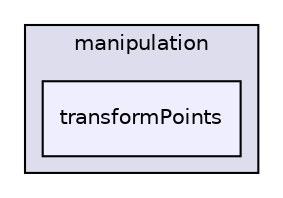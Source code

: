 digraph "applications/utilities/mesh/manipulation/transformPoints" {
  bgcolor=transparent;
  compound=true
  node [ fontsize="10", fontname="Helvetica"];
  edge [ labelfontsize="10", labelfontname="Helvetica"];
  subgraph clusterdir_15449a1ef4a09517cc5e2efa6b11565e {
    graph [ bgcolor="#ddddee", pencolor="black", label="manipulation" fontname="Helvetica", fontsize="10", URL="dir_15449a1ef4a09517cc5e2efa6b11565e.html"]
  dir_d09016f0846d8bd350279d5dcc9eb60e [shape=box, label="transformPoints", style="filled", fillcolor="#eeeeff", pencolor="black", URL="dir_d09016f0846d8bd350279d5dcc9eb60e.html"];
  }
}
